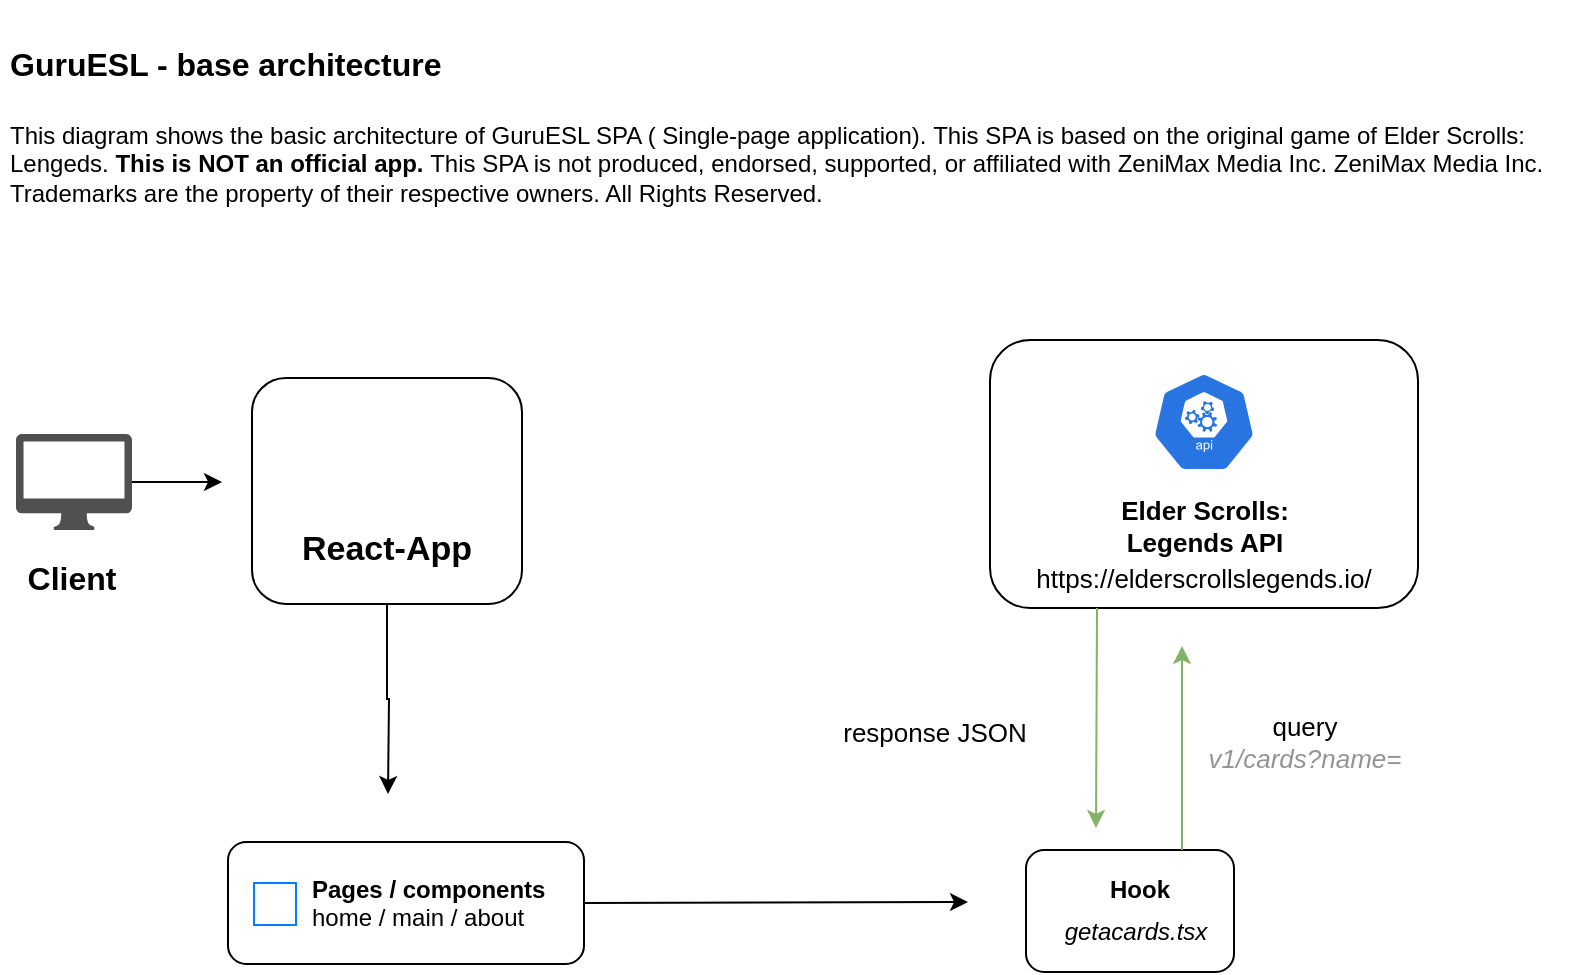 <mxfile version="20.6.0" type="device"><diagram id="C37QwYnJHMfAgmsQLTNe" name="Page-1"><mxGraphModel dx="1422" dy="1581" grid="0" gridSize="10" guides="0" tooltips="1" connect="1" arrows="1" fold="1" page="1" pageScale="1" pageWidth="1169" pageHeight="827" math="0" shadow="0"><root><mxCell id="0"/><mxCell id="1" parent="0"/><mxCell id="vOvkX5WqW7QXtjVU6FSt-61" style="edgeStyle=orthogonalEdgeStyle;rounded=0;orthogonalLoop=1;jettySize=auto;html=1;fontSize=13;" edge="1" parent="1" source="vOvkX5WqW7QXtjVU6FSt-1"><mxGeometry relative="1" as="geometry"><mxPoint x="275" y="-487" as="targetPoint"/></mxGeometry></mxCell><mxCell id="vOvkX5WqW7QXtjVU6FSt-1" value="" style="sketch=0;pointerEvents=1;shadow=0;dashed=0;html=1;strokeColor=none;fillColor=#505050;labelPosition=center;verticalLabelPosition=bottom;verticalAlign=top;outlineConnect=0;align=center;shape=mxgraph.office.devices.mac_client;" vertex="1" parent="1"><mxGeometry x="172" y="-511" width="58" height="48" as="geometry"/></mxCell><mxCell id="vOvkX5WqW7QXtjVU6FSt-3" value="&lt;h1&gt;&lt;font style=&quot;font-size: 16px;&quot;&gt;GuruESL - base architecture&lt;/font&gt;&lt;/h1&gt;&lt;p style=&quot;&quot;&gt;&lt;span style=&quot;&quot;&gt;This diagram shows the basic architecture of GuruESL SPA ( Single-page application).&amp;nbsp;&lt;/span&gt;&lt;span style=&quot;&quot;&gt;This SPA is based on the original game of Elder Scrolls: Lengeds. &lt;b&gt;This is NOT an official app.&amp;nbsp;&lt;/b&gt;&lt;/span&gt;&lt;font style=&quot;font-size: 12px;&quot;&gt;This SPA is not produced, endorsed, supported, or affiliated with ZeniMax Media Inc.&amp;nbsp;&lt;/font&gt;&lt;font style=&quot;font-size: 12px;&quot;&gt;ZeniMax Media Inc. Trademarks are the property of their respective owners. All Rights Reserved.&lt;/font&gt;&lt;br&gt;&lt;br&gt;&lt;br&gt;&lt;/p&gt;" style="text;html=1;strokeColor=none;fillColor=none;spacing=5;spacingTop=-20;whiteSpace=wrap;overflow=hidden;rounded=0;" vertex="1" parent="1"><mxGeometry x="164" y="-718" width="793" height="101" as="geometry"/></mxCell><mxCell id="vOvkX5WqW7QXtjVU6FSt-4" value="Client" style="text;html=1;strokeColor=none;fillColor=none;align=center;verticalAlign=middle;whiteSpace=wrap;rounded=0;fontSize=16;fontStyle=1" vertex="1" parent="1"><mxGeometry x="170" y="-454" width="60" height="30" as="geometry"/></mxCell><mxCell id="vOvkX5WqW7QXtjVU6FSt-25" value="" style="group" vertex="1" connectable="0" parent="1"><mxGeometry x="290" y="-539" width="135" height="113" as="geometry"/></mxCell><mxCell id="vOvkX5WqW7QXtjVU6FSt-19" value="" style="rounded=1;whiteSpace=wrap;html=1;fontSize=17;" vertex="1" parent="vOvkX5WqW7QXtjVU6FSt-25"><mxGeometry width="135" height="113" as="geometry"/></mxCell><mxCell id="vOvkX5WqW7QXtjVU6FSt-23" value="" style="group" vertex="1" connectable="0" parent="vOvkX5WqW7QXtjVU6FSt-25"><mxGeometry x="10" y="12" width="115" height="89" as="geometry"/></mxCell><mxCell id="vOvkX5WqW7QXtjVU6FSt-17" value="" style="shape=image;html=1;verticalAlign=top;verticalLabelPosition=bottom;labelBackgroundColor=#ffffff;imageAspect=0;aspect=fixed;image=https://cdn1.iconfinder.com/data/icons/unicons-line-vol-5/24/react-128.png;fontSize=17;" vertex="1" parent="vOvkX5WqW7QXtjVU6FSt-23"><mxGeometry x="29" width="57" height="57" as="geometry"/></mxCell><mxCell id="vOvkX5WqW7QXtjVU6FSt-9" value="React-App" style="text;html=1;strokeColor=none;fillColor=none;align=center;verticalAlign=middle;whiteSpace=wrap;rounded=0;fontSize=17;fontStyle=1" vertex="1" parent="vOvkX5WqW7QXtjVU6FSt-23"><mxGeometry y="59" width="115" height="30" as="geometry"/></mxCell><mxCell id="vOvkX5WqW7QXtjVU6FSt-42" style="edgeStyle=orthogonalEdgeStyle;rounded=0;orthogonalLoop=1;jettySize=auto;html=1;fontSize=17;" edge="1" parent="1" source="vOvkX5WqW7QXtjVU6FSt-19"><mxGeometry relative="1" as="geometry"><mxPoint x="358" y="-331" as="targetPoint"/></mxGeometry></mxCell><mxCell id="vOvkX5WqW7QXtjVU6FSt-55" value="" style="group" vertex="1" connectable="0" parent="1"><mxGeometry x="659" y="-558" width="214" height="134" as="geometry"/></mxCell><mxCell id="vOvkX5WqW7QXtjVU6FSt-51" value="" style="rounded=1;whiteSpace=wrap;html=1;fontSize=17;fillColor=#FFFFFF;" vertex="1" parent="vOvkX5WqW7QXtjVU6FSt-55"><mxGeometry width="214" height="134" as="geometry"/></mxCell><mxCell id="vOvkX5WqW7QXtjVU6FSt-54" value="&lt;font style=&quot;font-size: 13px;&quot;&gt;https://elderscrollslegends.io/&lt;/font&gt;" style="text;html=1;strokeColor=none;fillColor=none;align=center;verticalAlign=middle;whiteSpace=wrap;rounded=0;fontSize=17;" vertex="1" parent="vOvkX5WqW7QXtjVU6FSt-55"><mxGeometry x="77" y="104" width="60" height="30" as="geometry"/></mxCell><mxCell id="vOvkX5WqW7QXtjVU6FSt-47" value="" style="sketch=0;html=1;dashed=0;whitespace=wrap;fillColor=#2875E2;strokeColor=#ffffff;points=[[0.005,0.63,0],[0.1,0.2,0],[0.9,0.2,0],[0.5,0,0],[0.995,0.63,0],[0.72,0.99,0],[0.5,1,0],[0.28,0.99,0]];verticalLabelPosition=bottom;align=center;verticalAlign=top;shape=mxgraph.kubernetes.icon;prIcon=api;fontSize=16;" vertex="1" parent="vOvkX5WqW7QXtjVU6FSt-55"><mxGeometry x="77.75" y="16" width="58.5" height="50" as="geometry"/></mxCell><mxCell id="vOvkX5WqW7QXtjVU6FSt-48" value="&lt;b style=&quot;font-size: 13px;&quot;&gt;&lt;font style=&quot;font-size: 13px;&quot;&gt;Elder Scrolls: &lt;br&gt;Legends API&lt;/font&gt;&lt;/b&gt;" style="text;html=1;strokeColor=none;fillColor=none;align=center;verticalAlign=middle;whiteSpace=wrap;rounded=0;fontSize=13;" vertex="1" parent="vOvkX5WqW7QXtjVU6FSt-55"><mxGeometry x="29.5" y="71" width="155" height="44" as="geometry"/></mxCell><mxCell id="vOvkX5WqW7QXtjVU6FSt-65" value="query&lt;br&gt;&lt;i&gt;&lt;font color=&quot;#949494&quot;&gt;v1/cards?name=&lt;/font&gt;&lt;/i&gt;" style="text;html=1;strokeColor=none;fillColor=none;align=center;verticalAlign=middle;whiteSpace=wrap;rounded=0;fontSize=13;" vertex="1" parent="1"><mxGeometry x="745" y="-372" width="143" height="30" as="geometry"/></mxCell><mxCell id="vOvkX5WqW7QXtjVU6FSt-86" value="" style="group" vertex="1" connectable="0" parent="1"><mxGeometry x="677" y="-303" width="104" height="61" as="geometry"/></mxCell><mxCell id="vOvkX5WqW7QXtjVU6FSt-81" value="&lt;div&gt;&lt;span style=&quot;font-size: 12px;&quot;&gt;&lt;br&gt;&lt;/span&gt;&lt;/div&gt;" style="rounded=1;whiteSpace=wrap;html=1;fontSize=17;fillColor=#FFFFFF;align=left;" vertex="1" parent="vOvkX5WqW7QXtjVU6FSt-86"><mxGeometry width="104" height="61" as="geometry"/></mxCell><mxCell id="vOvkX5WqW7QXtjVU6FSt-85" value="" style="group" vertex="1" connectable="0" parent="vOvkX5WqW7QXtjVU6FSt-86"><mxGeometry x="15" y="5" width="72" height="51" as="geometry"/></mxCell><mxCell id="vOvkX5WqW7QXtjVU6FSt-82" value="Hook" style="text;html=1;strokeColor=none;fillColor=none;align=center;verticalAlign=middle;whiteSpace=wrap;rounded=0;fontSize=12;fontColor=#000000;fontStyle=1" vertex="1" parent="vOvkX5WqW7QXtjVU6FSt-85"><mxGeometry x="12" width="60" height="30" as="geometry"/></mxCell><mxCell id="vOvkX5WqW7QXtjVU6FSt-83" value="" style="shape=image;html=1;verticalAlign=top;verticalLabelPosition=bottom;labelBackgroundColor=#ffffff;imageAspect=0;aspect=fixed;image=https://cdn2.iconfinder.com/data/icons/boxicons-logos/24/bxl-react-128.png;fontSize=12;fontColor=#000000;fillColor=#FFFFFF;" vertex="1" parent="vOvkX5WqW7QXtjVU6FSt-85"><mxGeometry y="5" width="22" height="22" as="geometry"/></mxCell><mxCell id="vOvkX5WqW7QXtjVU6FSt-84" value="&lt;i&gt;getacards.tsx&lt;/i&gt;" style="text;html=1;strokeColor=none;fillColor=none;align=center;verticalAlign=middle;whiteSpace=wrap;rounded=0;fontSize=12;fontColor=#000000;" vertex="1" parent="vOvkX5WqW7QXtjVU6FSt-85"><mxGeometry x="10" y="21" width="60" height="30" as="geometry"/></mxCell><mxCell id="vOvkX5WqW7QXtjVU6FSt-94" style="edgeStyle=orthogonalEdgeStyle;rounded=0;orthogonalLoop=1;jettySize=auto;html=1;exitX=0.25;exitY=1;exitDx=0;exitDy=0;fontSize=12;fontColor=#000000;fillColor=#d5e8d4;strokeColor=#82b366;" edge="1" parent="1" source="vOvkX5WqW7QXtjVU6FSt-51"><mxGeometry relative="1" as="geometry"><mxPoint x="712" y="-314" as="targetPoint"/></mxGeometry></mxCell><mxCell id="vOvkX5WqW7QXtjVU6FSt-96" style="edgeStyle=orthogonalEdgeStyle;rounded=0;orthogonalLoop=1;jettySize=auto;html=1;exitX=0.75;exitY=0;exitDx=0;exitDy=0;fontSize=12;fontColor=#000000;fillColor=#d5e8d4;strokeColor=#82b366;" edge="1" parent="1" source="vOvkX5WqW7QXtjVU6FSt-81"><mxGeometry relative="1" as="geometry"><mxPoint x="755" y="-405" as="targetPoint"/></mxGeometry></mxCell><mxCell id="vOvkX5WqW7QXtjVU6FSt-97" value="response JSON" style="text;html=1;strokeColor=none;fillColor=none;align=center;verticalAlign=middle;whiteSpace=wrap;rounded=0;fontSize=13;" vertex="1" parent="1"><mxGeometry x="560" y="-377" width="143" height="30" as="geometry"/></mxCell><mxCell id="vOvkX5WqW7QXtjVU6FSt-98" value="" style="group" vertex="1" connectable="0" parent="1"><mxGeometry x="278" y="-307" width="178" height="61" as="geometry"/></mxCell><mxCell id="vOvkX5WqW7QXtjVU6FSt-41" value="&lt;div&gt;&lt;span style=&quot;font-size: 12px;&quot;&gt;&lt;br&gt;&lt;/span&gt;&lt;/div&gt;" style="rounded=1;whiteSpace=wrap;html=1;fontSize=17;fillColor=#FFFFFF;align=left;" vertex="1" parent="vOvkX5WqW7QXtjVU6FSt-98"><mxGeometry width="178" height="61" as="geometry"/></mxCell><mxCell id="vOvkX5WqW7QXtjVU6FSt-73" value="" style="group" vertex="1" connectable="0" parent="vOvkX5WqW7QXtjVU6FSt-98"><mxGeometry x="12" y="8.5" width="154" height="44" as="geometry"/></mxCell><mxCell id="vOvkX5WqW7QXtjVU6FSt-70" value="Pages / components" style="text;html=1;strokeColor=none;fillColor=none;align=left;verticalAlign=middle;whiteSpace=wrap;rounded=0;fontSize=12;fontColor=#000000;fontStyle=1" vertex="1" parent="vOvkX5WqW7QXtjVU6FSt-73"><mxGeometry x="28" width="126" height="30" as="geometry"/></mxCell><mxCell id="vOvkX5WqW7QXtjVU6FSt-79" value="&lt;span style=&quot;font-weight: normal; background-color: initial;&quot;&gt;home /&amp;nbsp;&lt;/span&gt;&lt;span style=&quot;font-weight: normal; background-color: initial;&quot;&gt;main /&amp;nbsp;&lt;/span&gt;&lt;span style=&quot;font-weight: normal; background-color: initial;&quot;&gt;about&lt;/span&gt;" style="text;html=1;strokeColor=none;fillColor=none;align=left;verticalAlign=middle;whiteSpace=wrap;rounded=0;fontSize=12;fontColor=#000000;fontStyle=1" vertex="1" parent="vOvkX5WqW7QXtjVU6FSt-73"><mxGeometry x="28" y="14" width="126" height="30" as="geometry"/></mxCell><mxCell id="vOvkX5WqW7QXtjVU6FSt-80" value="" style="shape=image;html=1;verticalAlign=top;verticalLabelPosition=bottom;labelBackgroundColor=#ffffff;imageAspect=0;aspect=fixed;image=https://cdn4.iconfinder.com/data/icons/essentials-71/24/007_-_File-128.png;fontSize=13;fillColor=#FFFFFF;imageBackground=none;imageBorder=#007FFF;" vertex="1" parent="vOvkX5WqW7QXtjVU6FSt-98"><mxGeometry x="13" y="20.5" width="21" height="21" as="geometry"/></mxCell><mxCell id="vOvkX5WqW7QXtjVU6FSt-100" style="edgeStyle=orthogonalEdgeStyle;rounded=0;orthogonalLoop=1;jettySize=auto;html=1;exitX=1;exitY=0.5;exitDx=0;exitDy=0;fontSize=12;fontColor=#000000;" edge="1" parent="1" source="vOvkX5WqW7QXtjVU6FSt-41"><mxGeometry relative="1" as="geometry"><mxPoint x="648" y="-277" as="targetPoint"/></mxGeometry></mxCell></root></mxGraphModel></diagram></mxfile>